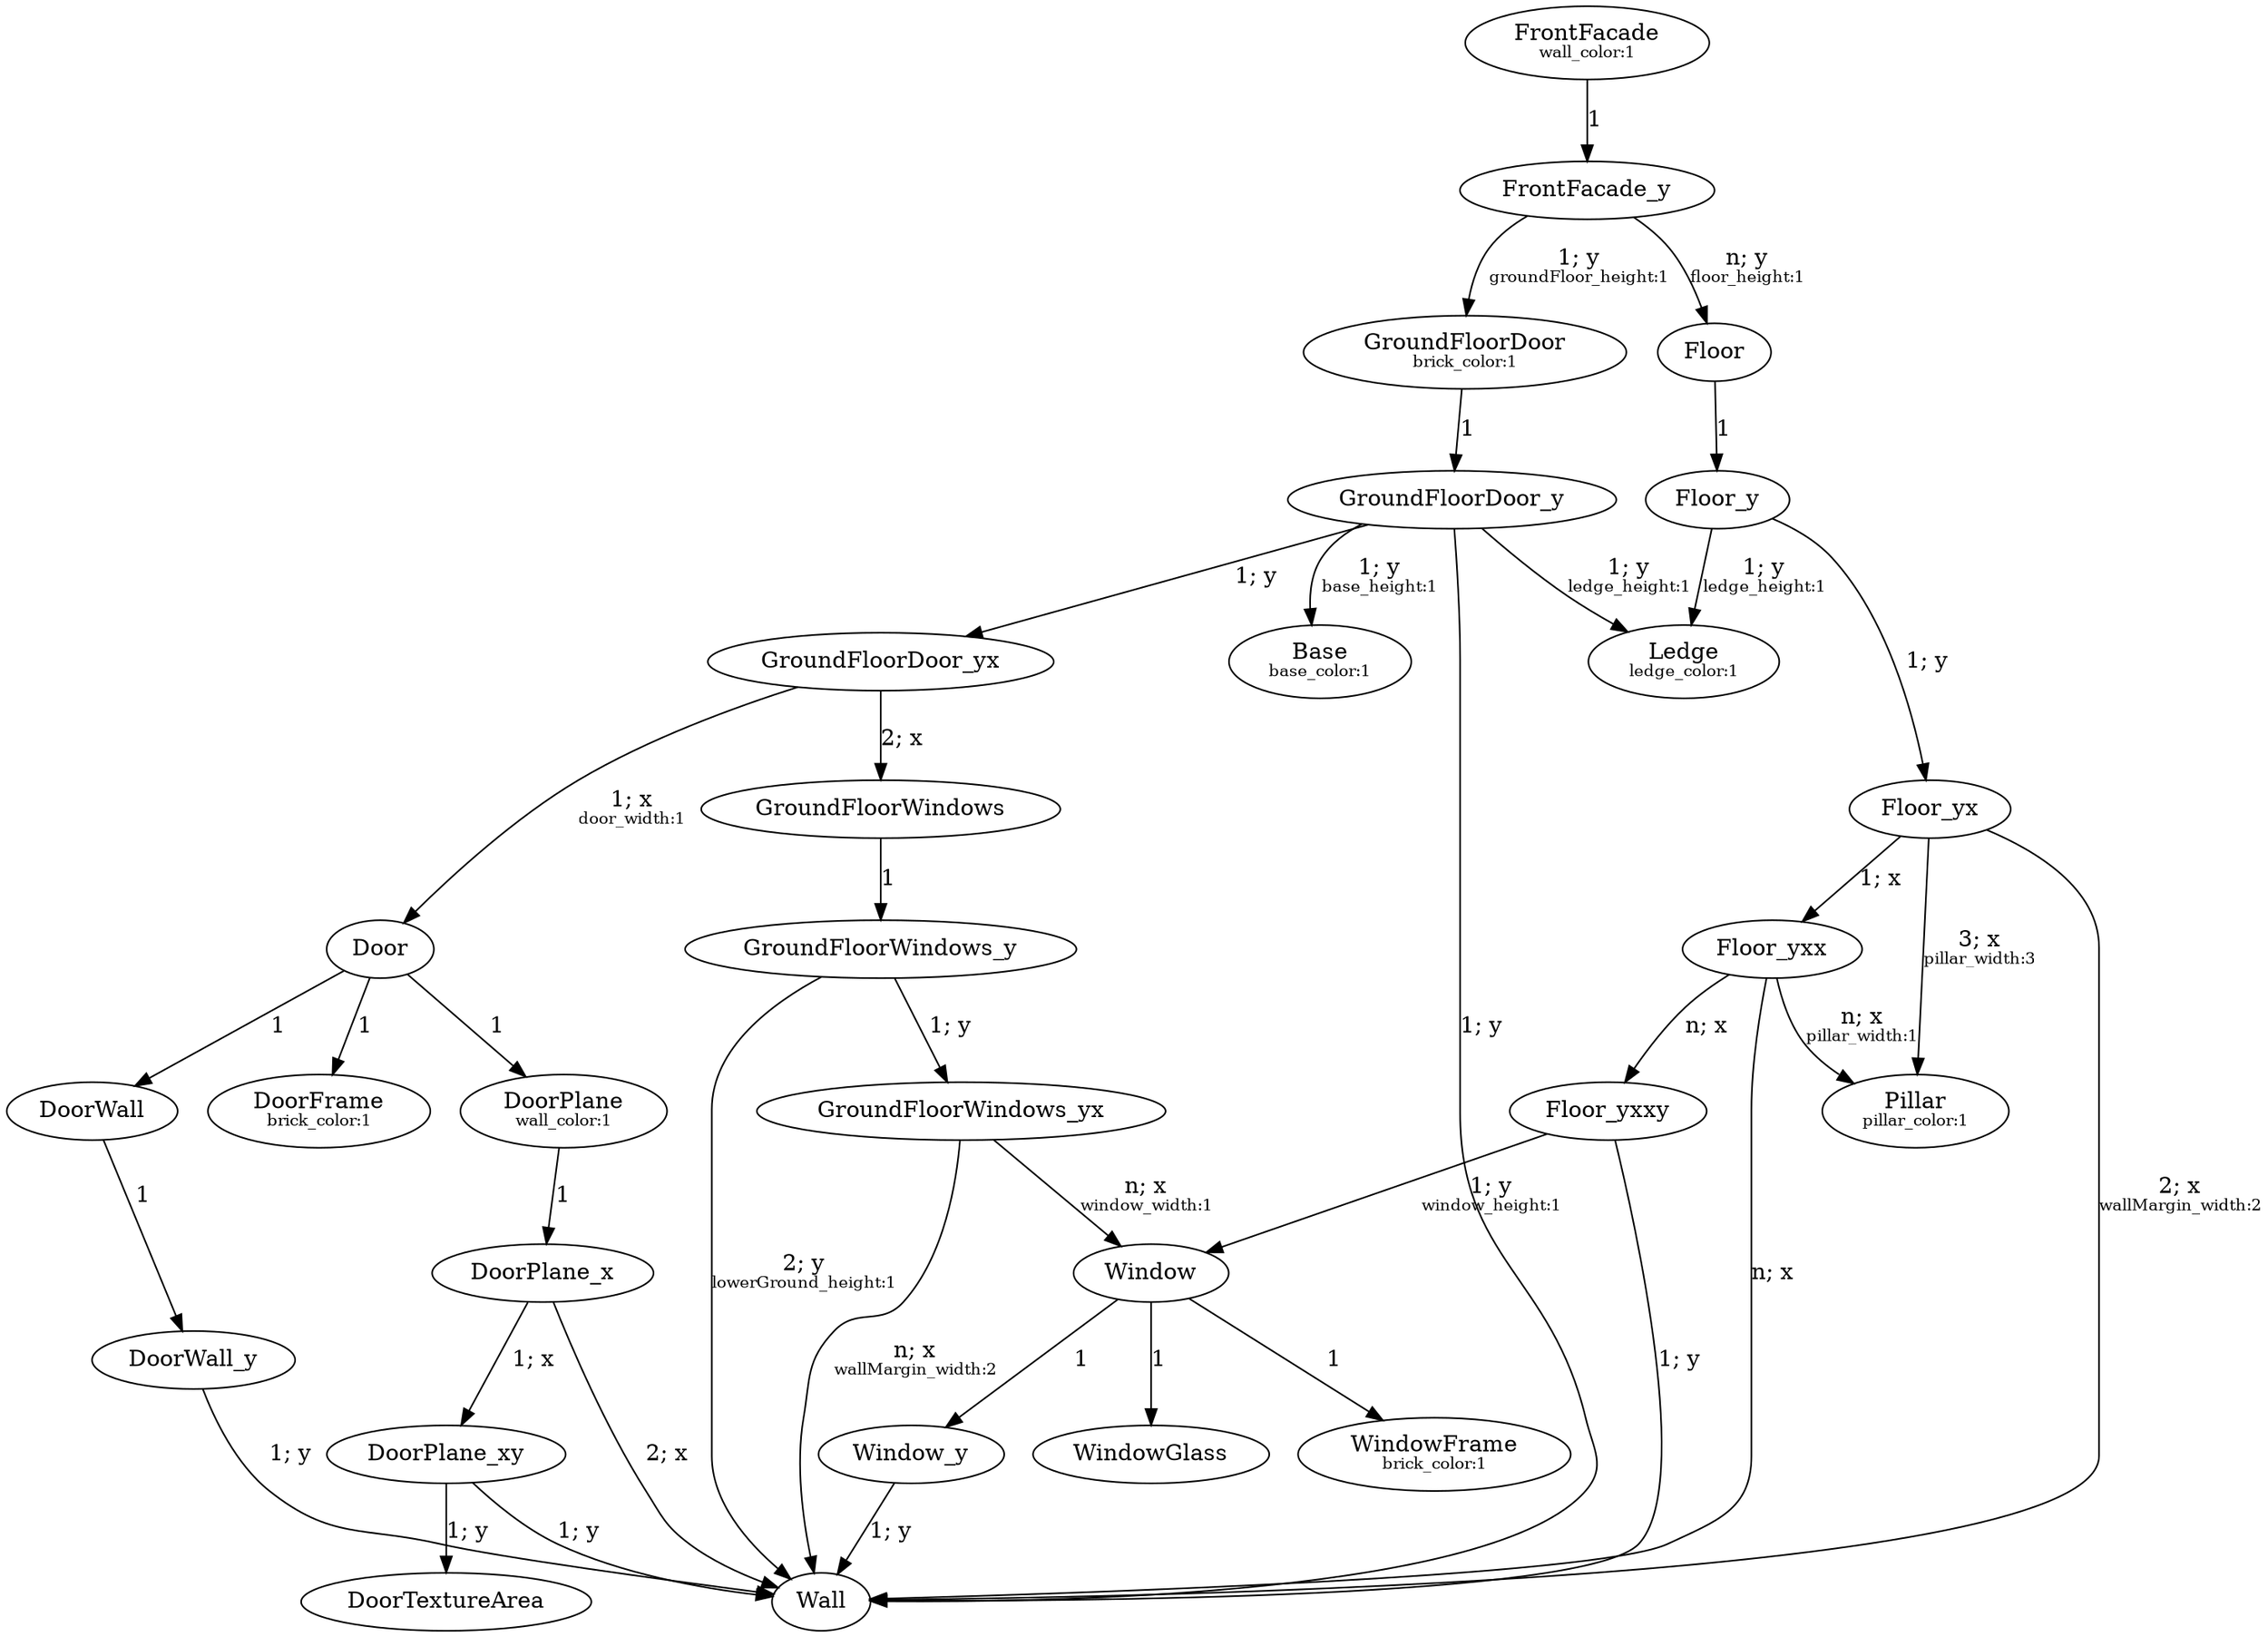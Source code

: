 digraph {
    DoorWall_y -> Wall[label=<1; y>]
    GroundFloorWindows_y -> Wall[label=<2; y<BR /><FONT POINT-SIZE="10">lowerGround_height:1</FONT>>]
    GroundFloorWindows_y -> GroundFloorWindows_yx[label=<1; y>]
    GroundFloorWindows -> GroundFloorWindows_y[label=<1>]
    Floor -> Floor_y[label=<1>]
    FrontFacade_y -> GroundFloorDoor[label=<1; y<BR /><FONT POINT-SIZE="10">groundFloor_height:1</FONT>>]
    FrontFacade_y -> Floor[label=<n; y<BR /><FONT POINT-SIZE="10">floor_height:1</FONT>>]
    Window_y -> Wall[label=<1; y>]
    DoorPlane -> DoorPlane_x[label=<1>]
    Door -> DoorWall[label=<1>]
    Door -> DoorFrame[label=<1>]
    Door -> DoorPlane[label=<1>]
    FrontFacade -> FrontFacade_y[label=<1>]
    Floor_y -> Ledge[label=<1; y<BR /><FONT POINT-SIZE="10">ledge_height:1</FONT>>]
    Floor_y -> Floor_yx[label=<1; y>]
    GroundFloorDoor -> GroundFloorDoor_y[label=<1>]
    Floor_yxx -> Wall[label=<n; x>]
    Floor_yxx -> Pillar[label=<n; x<BR /><FONT POINT-SIZE="10">pillar_width:1</FONT>>]
    Floor_yxx -> Floor_yxxy[label=<n; x>]
    GroundFloorDoor_yx -> Door[label=<1; x<BR /><FONT POINT-SIZE="10">door_width:1</FONT>>]
    GroundFloorDoor_yx -> GroundFloorWindows[label=<2; x>]
    DoorWall -> DoorWall_y[label=<1>]
    GroundFloorWindows_yx -> Wall[label=<n; x<BR /><FONT POINT-SIZE="10">wallMargin_width:2</FONT>>]
    GroundFloorWindows_yx -> Window[label=<n; x<BR /><FONT POINT-SIZE="10">window_width:1</FONT>>]
    DoorPlane_x -> Wall[label=<2; x>]
    DoorPlane_x -> DoorPlane_xy[label=<1; x>]
    Floor_yxxy -> Wall[label=<1; y>]
    Floor_yxxy -> Window[label=<1; y<BR /><FONT POINT-SIZE="10">window_height:1</FONT>>]
    Floor_yx -> Wall[label=<2; x<BR /><FONT POINT-SIZE="10">wallMargin_width:2</FONT>>]
    Floor_yx -> Pillar[label=<3; x<BR /><FONT POINT-SIZE="10">pillar_width:3</FONT>>]
    Floor_yx -> Floor_yxx[label=<1; x>]
    GroundFloorDoor_y -> Wall[label=<1; y>]
    GroundFloorDoor_y -> GroundFloorDoor_yx[label=<1; y>]
    GroundFloorDoor_y -> Base[label=<1; y<BR /><FONT POINT-SIZE="10">base_height:1</FONT>>]
    GroundFloorDoor_y -> Ledge[label=<1; y<BR /><FONT POINT-SIZE="10">ledge_height:1</FONT>>]
    Window -> WindowFrame[label=<1>]
    Window -> Window_y[label=<1>]
    Window -> WindowGlass[label=<1>]
    DoorPlane_xy -> Wall[label=<1; y>]
    DoorPlane_xy -> DoorTextureArea[label=<1; y>]
    DoorWall_y [label=<DoorWall_y>]
    GroundFloorWindows_y [label=<GroundFloorWindows_y>]
    GroundFloorWindows [label=<GroundFloorWindows>]
    Floor [label=<Floor>]
    FrontFacade_y [label=<FrontFacade_y>]
    Ledge [label=<Ledge<BR /><FONT POINT-SIZE="10">ledge_color:1</FONT>>]
    Window_y [label=<Window_y>]
    DoorPlane [label=<DoorPlane<BR /><FONT POINT-SIZE="10">wall_color:1</FONT>>]
    Door [label=<Door>]
    Base [label=<Base<BR /><FONT POINT-SIZE="10">base_color:1</FONT>>]
    FrontFacade [label=<FrontFacade<BR /><FONT POINT-SIZE="10">wall_color:1</FONT>>]
    Floor_y [label=<Floor_y>]
    GroundFloorDoor [label=<GroundFloorDoor<BR /><FONT POINT-SIZE="10">brick_color:1</FONT>>]
    Floor_yxx [label=<Floor_yxx>]
    GroundFloorDoor_yx [label=<GroundFloorDoor_yx>]
    DoorWall [label=<DoorWall>]
    DoorFrame [label=<DoorFrame<BR /><FONT POINT-SIZE="10">brick_color:1</FONT>>]
    Pillar [label=<Pillar<BR /><FONT POINT-SIZE="10">pillar_color:1</FONT>>]
    WindowGlass [label=<WindowGlass>]
    WindowFrame [label=<WindowFrame<BR /><FONT POINT-SIZE="10">brick_color:1</FONT>>]
    GroundFloorWindows_yx [label=<GroundFloorWindows_yx>]
    DoorPlane_x [label=<DoorPlane_x>]
    Floor_yxxy [label=<Floor_yxxy>]
    Floor_yx [label=<Floor_yx>]
    GroundFloorDoor_y [label=<GroundFloorDoor_y>]
    Window [label=<Window>]
    Wall [label=<Wall>]
    DoorPlane_xy [label=<DoorPlane_xy>]
    DoorTextureArea [label=<DoorTextureArea>]
}